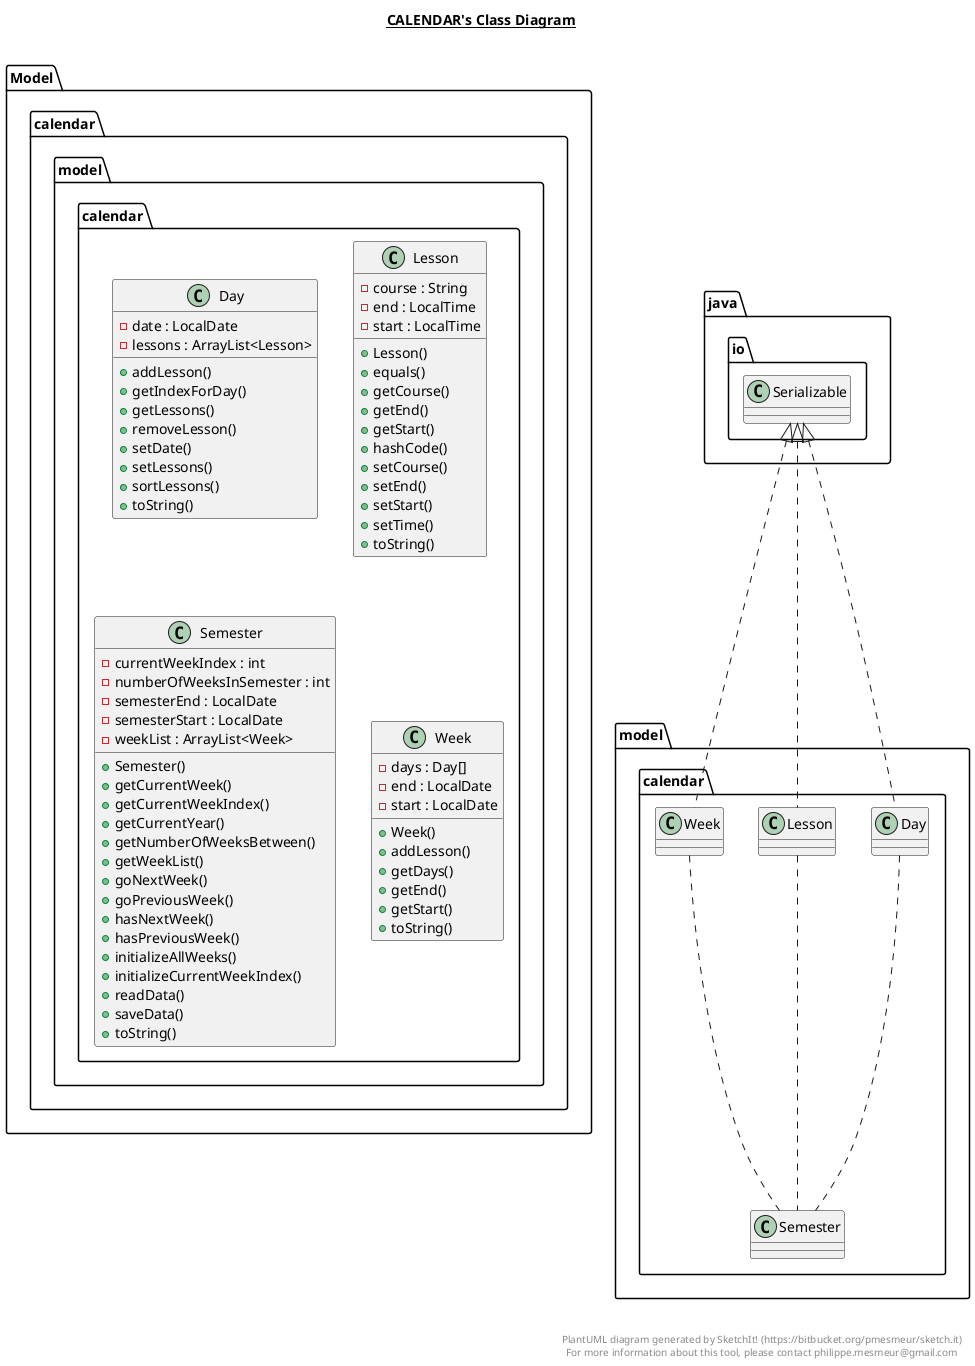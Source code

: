 @startuml

title __CALENDAR's Class Diagram__\n

    namespace Model {
      namespace calendar {
        class model.calendar.Day {
            - date : LocalDate
            - lessons : ArrayList<Lesson>
            + addLesson()
            + getIndexForDay()
            + getLessons()
            + removeLesson()
            + setDate()
            + setLessons()
            + sortLessons()
            + toString()
        }
      }
    }
  

    namespace Model {
      namespace calendar {
        class model.calendar.Lesson {
            - course : String
            - end : LocalTime
            - start : LocalTime
            + Lesson()
            + equals()
            + getCourse()
            + getEnd()
            + getStart()
            + hashCode()
            + setCourse()
            + setEnd()
            + setStart()
            + setTime()
            + toString()
        }
      }
    }

  

    namespace Model {
      namespace calendar {
        class model.calendar.Semester {
            - currentWeekIndex : int
            - numberOfWeeksInSemester : int
            - semesterEnd : LocalDate
            - semesterStart : LocalDate
            - weekList : ArrayList<Week>
            + Semester()
            + getCurrentWeek()
            + getCurrentWeekIndex()
            + getCurrentYear()
            + getNumberOfWeeksBetween()
            + getWeekList()
            + goNextWeek()
            + goPreviousWeek()
            + hasNextWeek()
            + hasPreviousWeek()
            + initializeAllWeeks()
            + initializeCurrentWeekIndex()
            + readData()
            + saveData()
            + toString()
        }
      }
    }

  

    namespace Model {
      namespace calendar {
        class model.calendar.Week {
            - days : Day[]
            - end : LocalDate
            - start : LocalDate
            + Week()
            + addLesson()
            + getDays()
            + getEnd()
            + getStart()
            + toString()
        }
      }
    }

  

  model.calendar.Day .up.|> java.io.Serializable
  model.calendar.Lesson .up.|> java.io.Serializable
  model.calendar.Week .up.|> java.io.Serializable
  model.calendar.Week .-- model.calendar.Semester
  model.calendar.Lesson .-- model.calendar.Semester
  model.calendar.Day .-- model.calendar.Semester


right footer


PlantUML diagram generated by SketchIt! (https://bitbucket.org/pmesmeur/sketch.it)
For more information about this tool, please contact philippe.mesmeur@gmail.com
endfooter

@enduml
